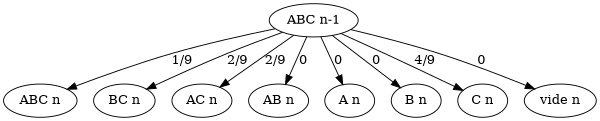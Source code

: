 digraph G {
  size = "4cm,4cm";
  "ABC n-1" -> "ABC n" [label ="1/9"];
  "ABC n-1" -> "BC n" [label ="2/9"];
  "ABC n-1" -> "AC n" [label ="2/9"];
  "ABC n-1" -> "AB n" [label ="0"];
  "ABC n-1" -> "A n" [label ="0"];
  "ABC n-1" -> "B n" [label ="0"];
  "ABC n-1" -> "C n" [label ="4/9"];
  "ABC n-1" -> "vide n" [label ="0"];
}